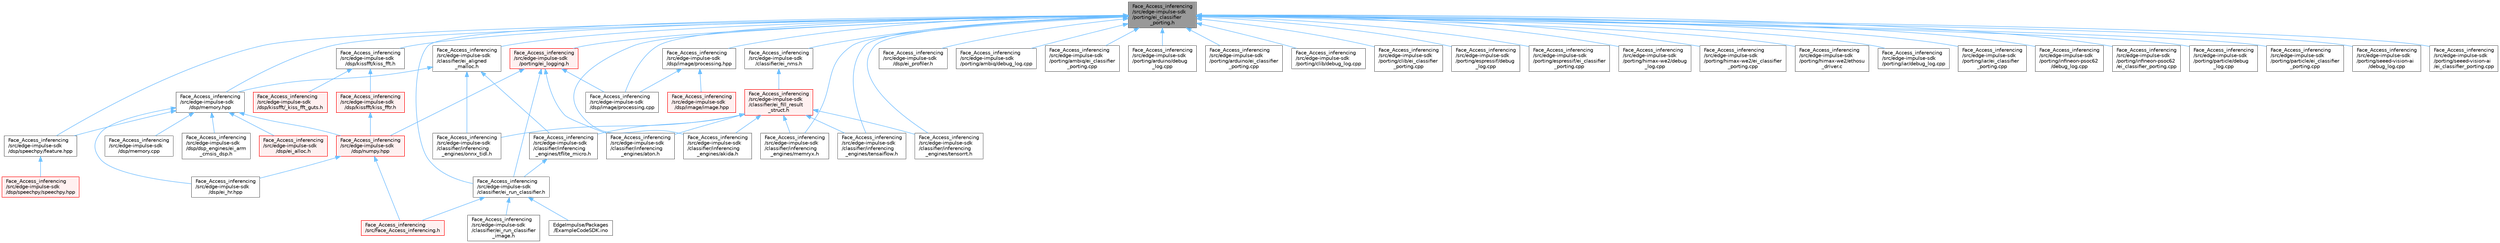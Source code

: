 digraph "Face_Access_inferencing/src/edge-impulse-sdk/porting/ei_classifier_porting.h"
{
 // LATEX_PDF_SIZE
  bgcolor="transparent";
  edge [fontname=Helvetica,fontsize=10,labelfontname=Helvetica,labelfontsize=10];
  node [fontname=Helvetica,fontsize=10,shape=box,height=0.2,width=0.4];
  Node1 [id="Node000001",label="Face_Access_inferencing\l/src/edge-impulse-sdk\l/porting/ei_classifier\l_porting.h",height=0.2,width=0.4,color="gray40", fillcolor="grey60", style="filled", fontcolor="black",tooltip=" "];
  Node1 -> Node2 [id="edge1_Node000001_Node000002",dir="back",color="steelblue1",style="solid",tooltip=" "];
  Node2 [id="Node000002",label="Face_Access_inferencing\l/src/edge-impulse-sdk\l/classifier/ei_aligned\l_malloc.h",height=0.2,width=0.4,color="grey40", fillcolor="white", style="filled",URL="$ei__aligned__malloc_8h.html",tooltip=" "];
  Node2 -> Node3 [id="edge2_Node000002_Node000003",dir="back",color="steelblue1",style="solid",tooltip=" "];
  Node3 [id="Node000003",label="Face_Access_inferencing\l/src/edge-impulse-sdk\l/classifier/inferencing\l_engines/onnx_tidl.h",height=0.2,width=0.4,color="grey40", fillcolor="white", style="filled",URL="$onnx__tidl_8h.html",tooltip=" "];
  Node2 -> Node4 [id="edge3_Node000002_Node000004",dir="back",color="steelblue1",style="solid",tooltip=" "];
  Node4 [id="Node000004",label="Face_Access_inferencing\l/src/edge-impulse-sdk\l/classifier/inferencing\l_engines/tflite_micro.h",height=0.2,width=0.4,color="grey40", fillcolor="white", style="filled",URL="$tflite__micro_8h.html",tooltip=" "];
  Node4 -> Node5 [id="edge4_Node000004_Node000005",dir="back",color="steelblue1",style="solid",tooltip=" "];
  Node5 [id="Node000005",label="Face_Access_inferencing\l/src/edge-impulse-sdk\l/classifier/ei_run_classifier.h",height=0.2,width=0.4,color="grey40", fillcolor="white", style="filled",URL="$ei__run__classifier_8h.html",tooltip=" "];
  Node5 -> Node6 [id="edge5_Node000005_Node000006",dir="back",color="steelblue1",style="solid",tooltip=" "];
  Node6 [id="Node000006",label="EdgeImpulse/Packages\l/ExampleCodeSDK.ino",height=0.2,width=0.4,color="grey40", fillcolor="white", style="filled",URL="$_example_code_s_d_k_8ino.html",tooltip=" "];
  Node5 -> Node7 [id="edge6_Node000005_Node000007",dir="back",color="steelblue1",style="solid",tooltip=" "];
  Node7 [id="Node000007",label="Face_Access_inferencing\l/src/Face_Access_inferencing.h",height=0.2,width=0.4,color="red", fillcolor="#FFF0F0", style="filled",URL="$_face___access__inferencing_8h.html",tooltip=" "];
  Node5 -> Node36 [id="edge7_Node000005_Node000036",dir="back",color="steelblue1",style="solid",tooltip=" "];
  Node36 [id="Node000036",label="Face_Access_inferencing\l/src/edge-impulse-sdk\l/classifier/ei_run_classifier\l_image.h",height=0.2,width=0.4,color="grey40", fillcolor="white", style="filled",URL="$ei__run__classifier__image_8h.html",tooltip=" "];
  Node2 -> Node37 [id="edge8_Node000002_Node000037",dir="back",color="steelblue1",style="solid",tooltip=" "];
  Node37 [id="Node000037",label="Face_Access_inferencing\l/src/edge-impulse-sdk\l/dsp/memory.hpp",height=0.2,width=0.4,color="grey40", fillcolor="white", style="filled",URL="$memory_8hpp.html",tooltip=" "];
  Node37 -> Node38 [id="edge9_Node000037_Node000038",dir="back",color="steelblue1",style="solid",tooltip=" "];
  Node38 [id="Node000038",label="Face_Access_inferencing\l/src/edge-impulse-sdk\l/dsp/dsp_engines/ei_arm\l_cmsis_dsp.h",height=0.2,width=0.4,color="grey40", fillcolor="white", style="filled",URL="$ei__arm__cmsis__dsp_8h.html",tooltip=" "];
  Node37 -> Node39 [id="edge10_Node000037_Node000039",dir="back",color="steelblue1",style="solid",tooltip=" "];
  Node39 [id="Node000039",label="Face_Access_inferencing\l/src/edge-impulse-sdk\l/dsp/ei_alloc.h",height=0.2,width=0.4,color="red", fillcolor="#FFF0F0", style="filled",URL="$ei__alloc_8h.html",tooltip=" "];
  Node37 -> Node64 [id="edge11_Node000037_Node000064",dir="back",color="steelblue1",style="solid",tooltip=" "];
  Node64 [id="Node000064",label="Face_Access_inferencing\l/src/edge-impulse-sdk\l/dsp/ei_hr.hpp",height=0.2,width=0.4,color="grey40", fillcolor="white", style="filled",URL="$ei__hr_8hpp.html",tooltip=" "];
  Node37 -> Node76 [id="edge12_Node000037_Node000076",dir="back",color="steelblue1",style="solid",tooltip=" "];
  Node76 [id="Node000076",label="Face_Access_inferencing\l/src/edge-impulse-sdk\l/dsp/memory.cpp",height=0.2,width=0.4,color="grey40", fillcolor="white", style="filled",URL="$memory_8cpp.html",tooltip=" "];
  Node37 -> Node54 [id="edge13_Node000037_Node000054",dir="back",color="steelblue1",style="solid",tooltip=" "];
  Node54 [id="Node000054",label="Face_Access_inferencing\l/src/edge-impulse-sdk\l/dsp/numpy.hpp",height=0.2,width=0.4,color="red", fillcolor="#FFF0F0", style="filled",URL="$numpy_8hpp.html",tooltip=" "];
  Node54 -> Node7 [id="edge14_Node000054_Node000007",dir="back",color="steelblue1",style="solid",tooltip=" "];
  Node54 -> Node64 [id="edge15_Node000054_Node000064",dir="back",color="steelblue1",style="solid",tooltip=" "];
  Node37 -> Node72 [id="edge16_Node000037_Node000072",dir="back",color="steelblue1",style="solid",tooltip=" "];
  Node72 [id="Node000072",label="Face_Access_inferencing\l/src/edge-impulse-sdk\l/dsp/speechpy/feature.hpp",height=0.2,width=0.4,color="grey40", fillcolor="white", style="filled",URL="$speechpy_2feature_8hpp.html",tooltip=" "];
  Node72 -> Node73 [id="edge17_Node000072_Node000073",dir="back",color="steelblue1",style="solid",tooltip=" "];
  Node73 [id="Node000073",label="Face_Access_inferencing\l/src/edge-impulse-sdk\l/dsp/speechpy/speechpy.hpp",height=0.2,width=0.4,color="red", fillcolor="#FFF0F0", style="filled",URL="$speechpy_8hpp.html",tooltip=" "];
  Node1 -> Node56 [id="edge18_Node000001_Node000056",dir="back",color="steelblue1",style="solid",tooltip=" "];
  Node56 [id="Node000056",label="Face_Access_inferencing\l/src/edge-impulse-sdk\l/classifier/ei_nms.h",height=0.2,width=0.4,color="grey40", fillcolor="white", style="filled",URL="$ei__nms_8h.html",tooltip=" "];
  Node56 -> Node41 [id="edge19_Node000056_Node000041",dir="back",color="steelblue1",style="solid",tooltip=" "];
  Node41 [id="Node000041",label="Face_Access_inferencing\l/src/edge-impulse-sdk\l/classifier/ei_fill_result\l_struct.h",height=0.2,width=0.4,color="red", fillcolor="#FFF0F0", style="filled",URL="$ei__fill__result__struct_8h.html",tooltip=" "];
  Node41 -> Node42 [id="edge20_Node000041_Node000042",dir="back",color="steelblue1",style="solid",tooltip=" "];
  Node42 [id="Node000042",label="Face_Access_inferencing\l/src/edge-impulse-sdk\l/classifier/inferencing\l_engines/akida.h",height=0.2,width=0.4,color="grey40", fillcolor="white", style="filled",URL="$akida_8h.html",tooltip=" "];
  Node41 -> Node43 [id="edge21_Node000041_Node000043",dir="back",color="steelblue1",style="solid",tooltip=" "];
  Node43 [id="Node000043",label="Face_Access_inferencing\l/src/edge-impulse-sdk\l/classifier/inferencing\l_engines/aton.h",height=0.2,width=0.4,color="grey40", fillcolor="white", style="filled",URL="$aton_8h.html",tooltip=" "];
  Node41 -> Node46 [id="edge22_Node000041_Node000046",dir="back",color="steelblue1",style="solid",tooltip=" "];
  Node46 [id="Node000046",label="Face_Access_inferencing\l/src/edge-impulse-sdk\l/classifier/inferencing\l_engines/memryx.h",height=0.2,width=0.4,color="grey40", fillcolor="white", style="filled",URL="$memryx_8h.html",tooltip=" "];
  Node41 -> Node3 [id="edge23_Node000041_Node000003",dir="back",color="steelblue1",style="solid",tooltip=" "];
  Node41 -> Node47 [id="edge24_Node000041_Node000047",dir="back",color="steelblue1",style="solid",tooltip=" "];
  Node47 [id="Node000047",label="Face_Access_inferencing\l/src/edge-impulse-sdk\l/classifier/inferencing\l_engines/tensaiflow.h",height=0.2,width=0.4,color="grey40", fillcolor="white", style="filled",URL="$tensaiflow_8h.html",tooltip=" "];
  Node41 -> Node48 [id="edge25_Node000041_Node000048",dir="back",color="steelblue1",style="solid",tooltip=" "];
  Node48 [id="Node000048",label="Face_Access_inferencing\l/src/edge-impulse-sdk\l/classifier/inferencing\l_engines/tensorrt.h",height=0.2,width=0.4,color="grey40", fillcolor="white", style="filled",URL="$tensorrt_8h.html",tooltip=" "];
  Node41 -> Node4 [id="edge26_Node000041_Node000004",dir="back",color="steelblue1",style="solid",tooltip=" "];
  Node1 -> Node5 [id="edge27_Node000001_Node000005",dir="back",color="steelblue1",style="solid",tooltip=" "];
  Node1 -> Node42 [id="edge28_Node000001_Node000042",dir="back",color="steelblue1",style="solid",tooltip=" "];
  Node1 -> Node46 [id="edge29_Node000001_Node000046",dir="back",color="steelblue1",style="solid",tooltip=" "];
  Node1 -> Node47 [id="edge30_Node000001_Node000047",dir="back",color="steelblue1",style="solid",tooltip=" "];
  Node1 -> Node48 [id="edge31_Node000001_Node000048",dir="back",color="steelblue1",style="solid",tooltip=" "];
  Node1 -> Node77 [id="edge32_Node000001_Node000077",dir="back",color="steelblue1",style="solid",tooltip=" "];
  Node77 [id="Node000077",label="Face_Access_inferencing\l/src/edge-impulse-sdk\l/dsp/ei_profiler.h",height=0.2,width=0.4,color="grey40", fillcolor="white", style="filled",URL="$ei__profiler_8h.html",tooltip=" "];
  Node1 -> Node78 [id="edge33_Node000001_Node000078",dir="back",color="steelblue1",style="solid",tooltip=" "];
  Node78 [id="Node000078",label="Face_Access_inferencing\l/src/edge-impulse-sdk\l/dsp/image/processing.cpp",height=0.2,width=0.4,color="grey40", fillcolor="white", style="filled",URL="$processing_8cpp.html",tooltip=" "];
  Node1 -> Node79 [id="edge34_Node000001_Node000079",dir="back",color="steelblue1",style="solid",tooltip=" "];
  Node79 [id="Node000079",label="Face_Access_inferencing\l/src/edge-impulse-sdk\l/dsp/image/processing.hpp",height=0.2,width=0.4,color="grey40", fillcolor="white", style="filled",URL="$image_2processing_8hpp.html",tooltip=" "];
  Node79 -> Node80 [id="edge35_Node000079_Node000080",dir="back",color="steelblue1",style="solid",tooltip=" "];
  Node80 [id="Node000080",label="Face_Access_inferencing\l/src/edge-impulse-sdk\l/dsp/image/image.hpp",height=0.2,width=0.4,color="red", fillcolor="#FFF0F0", style="filled",URL="$image_8hpp.html",tooltip=" "];
  Node79 -> Node78 [id="edge36_Node000079_Node000078",dir="back",color="steelblue1",style="solid",tooltip=" "];
  Node1 -> Node81 [id="edge37_Node000001_Node000081",dir="back",color="steelblue1",style="solid",tooltip=" "];
  Node81 [id="Node000081",label="Face_Access_inferencing\l/src/edge-impulse-sdk\l/dsp/kissfft/kiss_fft.h",height=0.2,width=0.4,color="grey40", fillcolor="white", style="filled",URL="$_face___access__inferencing_2src_2edge-impulse-sdk_2dsp_2kissfft_2kiss__fft_8h.html",tooltip=" "];
  Node81 -> Node82 [id="edge38_Node000081_Node000082",dir="back",color="steelblue1",style="solid",tooltip=" "];
  Node82 [id="Node000082",label="Face_Access_inferencing\l/src/edge-impulse-sdk\l/dsp/kissfft/_kiss_fft_guts.h",height=0.2,width=0.4,color="red", fillcolor="#FFF0F0", style="filled",URL="$_face___access__inferencing_2src_2edge-impulse-sdk_2dsp_2kissfft_2__kiss__fft__guts_8h.html",tooltip=" "];
  Node81 -> Node85 [id="edge39_Node000081_Node000085",dir="back",color="steelblue1",style="solid",tooltip=" "];
  Node85 [id="Node000085",label="Face_Access_inferencing\l/src/edge-impulse-sdk\l/dsp/kissfft/kiss_fftr.h",height=0.2,width=0.4,color="red", fillcolor="#FFF0F0", style="filled",URL="$_face___access__inferencing_2src_2edge-impulse-sdk_2dsp_2kissfft_2kiss__fftr_8h.html",tooltip=" "];
  Node85 -> Node54 [id="edge40_Node000085_Node000054",dir="back",color="steelblue1",style="solid",tooltip=" "];
  Node1 -> Node37 [id="edge41_Node000001_Node000037",dir="back",color="steelblue1",style="solid",tooltip=" "];
  Node1 -> Node72 [id="edge42_Node000001_Node000072",dir="back",color="steelblue1",style="solid",tooltip=" "];
  Node1 -> Node87 [id="edge43_Node000001_Node000087",dir="back",color="steelblue1",style="solid",tooltip=" "];
  Node87 [id="Node000087",label="Face_Access_inferencing\l/src/edge-impulse-sdk\l/porting/ambiq/debug_log.cpp",height=0.2,width=0.4,color="grey40", fillcolor="white", style="filled",URL="$_face___access__inferencing_2src_2edge-impulse-sdk_2porting_2ambiq_2debug__log_8cpp.html",tooltip=" "];
  Node1 -> Node88 [id="edge44_Node000001_Node000088",dir="back",color="steelblue1",style="solid",tooltip=" "];
  Node88 [id="Node000088",label="Face_Access_inferencing\l/src/edge-impulse-sdk\l/porting/ambiq/ei_classifier\l_porting.cpp",height=0.2,width=0.4,color="grey40", fillcolor="white", style="filled",URL="$ambiq_2ei__classifier__porting_8cpp.html",tooltip=" "];
  Node1 -> Node89 [id="edge45_Node000001_Node000089",dir="back",color="steelblue1",style="solid",tooltip=" "];
  Node89 [id="Node000089",label="Face_Access_inferencing\l/src/edge-impulse-sdk\l/porting/arduino/debug\l_log.cpp",height=0.2,width=0.4,color="grey40", fillcolor="white", style="filled",URL="$_face___access__inferencing_2src_2edge-impulse-sdk_2porting_2arduino_2debug__log_8cpp.html",tooltip=" "];
  Node1 -> Node90 [id="edge46_Node000001_Node000090",dir="back",color="steelblue1",style="solid",tooltip=" "];
  Node90 [id="Node000090",label="Face_Access_inferencing\l/src/edge-impulse-sdk\l/porting/arduino/ei_classifier\l_porting.cpp",height=0.2,width=0.4,color="grey40", fillcolor="white", style="filled",URL="$arduino_2ei__classifier__porting_8cpp.html",tooltip=" "];
  Node1 -> Node91 [id="edge47_Node000001_Node000091",dir="back",color="steelblue1",style="solid",tooltip=" "];
  Node91 [id="Node000091",label="Face_Access_inferencing\l/src/edge-impulse-sdk\l/porting/clib/debug_log.cpp",height=0.2,width=0.4,color="grey40", fillcolor="white", style="filled",URL="$_face___access__inferencing_2src_2edge-impulse-sdk_2porting_2clib_2debug__log_8cpp.html",tooltip=" "];
  Node1 -> Node92 [id="edge48_Node000001_Node000092",dir="back",color="steelblue1",style="solid",tooltip=" "];
  Node92 [id="Node000092",label="Face_Access_inferencing\l/src/edge-impulse-sdk\l/porting/clib/ei_classifier\l_porting.cpp",height=0.2,width=0.4,color="grey40", fillcolor="white", style="filled",URL="$clib_2ei__classifier__porting_8cpp.html",tooltip=" "];
  Node1 -> Node93 [id="edge49_Node000001_Node000093",dir="back",color="steelblue1",style="solid",tooltip=" "];
  Node93 [id="Node000093",label="Face_Access_inferencing\l/src/edge-impulse-sdk\l/porting/ei_logging.h",height=0.2,width=0.4,color="red", fillcolor="#FFF0F0", style="filled",URL="$ei__logging_8h.html",tooltip=" "];
  Node93 -> Node5 [id="edge50_Node000093_Node000005",dir="back",color="steelblue1",style="solid",tooltip=" "];
  Node93 -> Node43 [id="edge51_Node000093_Node000043",dir="back",color="steelblue1",style="solid",tooltip=" "];
  Node93 -> Node78 [id="edge52_Node000093_Node000078",dir="back",color="steelblue1",style="solid",tooltip=" "];
  Node93 -> Node54 [id="edge53_Node000093_Node000054",dir="back",color="steelblue1",style="solid",tooltip=" "];
  Node1 -> Node94 [id="edge54_Node000001_Node000094",dir="back",color="steelblue1",style="solid",tooltip=" "];
  Node94 [id="Node000094",label="Face_Access_inferencing\l/src/edge-impulse-sdk\l/porting/espressif/debug\l_log.cpp",height=0.2,width=0.4,color="grey40", fillcolor="white", style="filled",URL="$_face___access__inferencing_2src_2edge-impulse-sdk_2porting_2espressif_2debug__log_8cpp.html",tooltip=" "];
  Node1 -> Node95 [id="edge55_Node000001_Node000095",dir="back",color="steelblue1",style="solid",tooltip=" "];
  Node95 [id="Node000095",label="Face_Access_inferencing\l/src/edge-impulse-sdk\l/porting/espressif/ei_classifier\l_porting.cpp",height=0.2,width=0.4,color="grey40", fillcolor="white", style="filled",URL="$espressif_2ei__classifier__porting_8cpp.html",tooltip=" "];
  Node1 -> Node96 [id="edge56_Node000001_Node000096",dir="back",color="steelblue1",style="solid",tooltip=" "];
  Node96 [id="Node000096",label="Face_Access_inferencing\l/src/edge-impulse-sdk\l/porting/himax-we2/debug\l_log.cpp",height=0.2,width=0.4,color="grey40", fillcolor="white", style="filled",URL="$_face___access__inferencing_2src_2edge-impulse-sdk_2porting_2himax-we2_2debug__log_8cpp.html",tooltip=" "];
  Node1 -> Node97 [id="edge57_Node000001_Node000097",dir="back",color="steelblue1",style="solid",tooltip=" "];
  Node97 [id="Node000097",label="Face_Access_inferencing\l/src/edge-impulse-sdk\l/porting/himax-we2/ei_classifier\l_porting.cpp",height=0.2,width=0.4,color="grey40", fillcolor="white", style="filled",URL="$himax-we2_2ei__classifier__porting_8cpp.html",tooltip=" "];
  Node1 -> Node98 [id="edge58_Node000001_Node000098",dir="back",color="steelblue1",style="solid",tooltip=" "];
  Node98 [id="Node000098",label="Face_Access_inferencing\l/src/edge-impulse-sdk\l/porting/himax-we2/ethosu\l_driver.c",height=0.2,width=0.4,color="grey40", fillcolor="white", style="filled",URL="$himax-we2_2ethosu__driver_8c.html",tooltip=" "];
  Node1 -> Node99 [id="edge59_Node000001_Node000099",dir="back",color="steelblue1",style="solid",tooltip=" "];
  Node99 [id="Node000099",label="Face_Access_inferencing\l/src/edge-impulse-sdk\l/porting/iar/debug_log.cpp",height=0.2,width=0.4,color="grey40", fillcolor="white", style="filled",URL="$_face___access__inferencing_2src_2edge-impulse-sdk_2porting_2iar_2debug__log_8cpp.html",tooltip=" "];
  Node1 -> Node100 [id="edge60_Node000001_Node000100",dir="back",color="steelblue1",style="solid",tooltip=" "];
  Node100 [id="Node000100",label="Face_Access_inferencing\l/src/edge-impulse-sdk\l/porting/iar/ei_classifier\l_porting.cpp",height=0.2,width=0.4,color="grey40", fillcolor="white", style="filled",URL="$iar_2ei__classifier__porting_8cpp.html",tooltip=" "];
  Node1 -> Node101 [id="edge61_Node000001_Node000101",dir="back",color="steelblue1",style="solid",tooltip=" "];
  Node101 [id="Node000101",label="Face_Access_inferencing\l/src/edge-impulse-sdk\l/porting/infineon-psoc62\l/debug_log.cpp",height=0.2,width=0.4,color="grey40", fillcolor="white", style="filled",URL="$_face___access__inferencing_2src_2edge-impulse-sdk_2porting_2infineon-psoc62_2debug__log_8cpp.html",tooltip=" "];
  Node1 -> Node102 [id="edge62_Node000001_Node000102",dir="back",color="steelblue1",style="solid",tooltip=" "];
  Node102 [id="Node000102",label="Face_Access_inferencing\l/src/edge-impulse-sdk\l/porting/infineon-psoc62\l/ei_classifier_porting.cpp",height=0.2,width=0.4,color="grey40", fillcolor="white", style="filled",URL="$infineon-psoc62_2ei__classifier__porting_8cpp.html",tooltip=" "];
  Node1 -> Node103 [id="edge63_Node000001_Node000103",dir="back",color="steelblue1",style="solid",tooltip=" "];
  Node103 [id="Node000103",label="Face_Access_inferencing\l/src/edge-impulse-sdk\l/porting/particle/debug\l_log.cpp",height=0.2,width=0.4,color="grey40", fillcolor="white", style="filled",URL="$_face___access__inferencing_2src_2edge-impulse-sdk_2porting_2particle_2debug__log_8cpp.html",tooltip=" "];
  Node1 -> Node104 [id="edge64_Node000001_Node000104",dir="back",color="steelblue1",style="solid",tooltip=" "];
  Node104 [id="Node000104",label="Face_Access_inferencing\l/src/edge-impulse-sdk\l/porting/particle/ei_classifier\l_porting.cpp",height=0.2,width=0.4,color="grey40", fillcolor="white", style="filled",URL="$particle_2ei__classifier__porting_8cpp.html",tooltip=" "];
  Node1 -> Node105 [id="edge65_Node000001_Node000105",dir="back",color="steelblue1",style="solid",tooltip=" "];
  Node105 [id="Node000105",label="Face_Access_inferencing\l/src/edge-impulse-sdk\l/porting/seeed-vision-ai\l/debug_log.cpp",height=0.2,width=0.4,color="grey40", fillcolor="white", style="filled",URL="$_face___access__inferencing_2src_2edge-impulse-sdk_2porting_2seeed-vision-ai_2debug__log_8cpp.html",tooltip=" "];
  Node1 -> Node106 [id="edge66_Node000001_Node000106",dir="back",color="steelblue1",style="solid",tooltip=" "];
  Node106 [id="Node000106",label="Face_Access_inferencing\l/src/edge-impulse-sdk\l/porting/seeed-vision-ai\l/ei_classifier_porting.cpp",height=0.2,width=0.4,color="grey40", fillcolor="white", style="filled",URL="$seeed-vision-ai_2ei__classifier__porting_8cpp.html",tooltip=" "];
}
